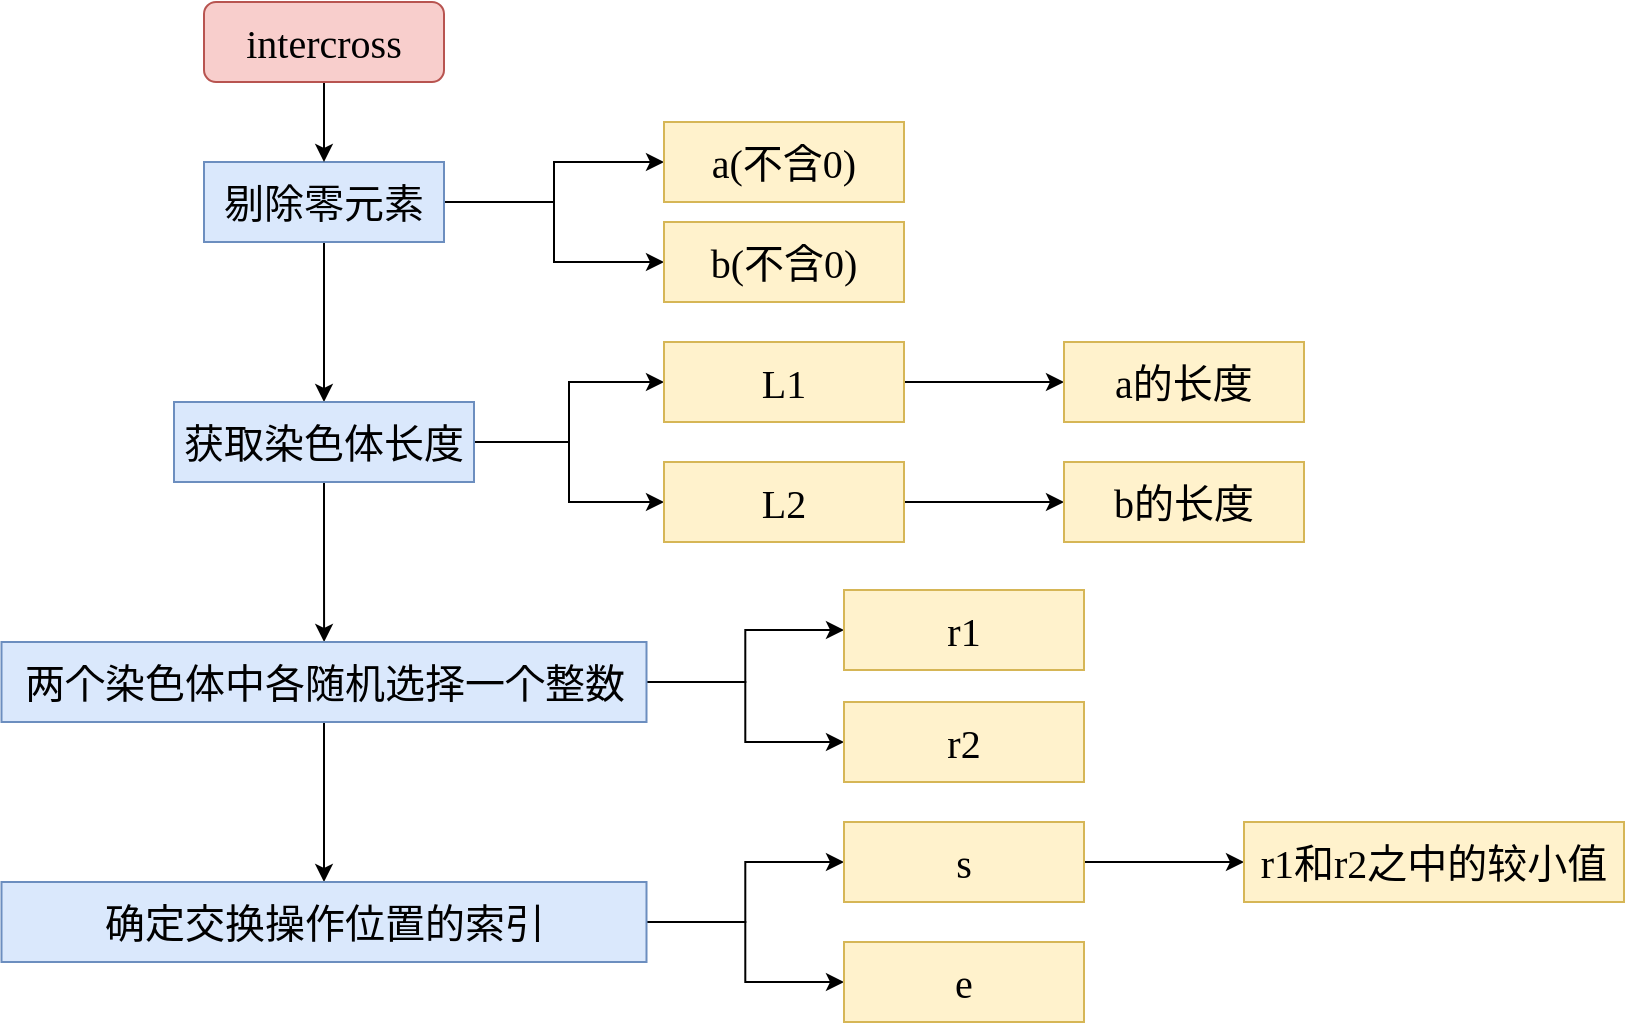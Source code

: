 <mxfile version="21.6.8" type="device">
  <diagram name="第 1 页" id="9cBUYSAttYRRXvJpk8ER">
    <mxGraphModel dx="1026" dy="693" grid="1" gridSize="10" guides="1" tooltips="1" connect="1" arrows="1" fold="1" page="1" pageScale="1" pageWidth="1169" pageHeight="827" math="0" shadow="0">
      <root>
        <mxCell id="0" />
        <mxCell id="1" parent="0" />
        <mxCell id="U4N6-Sh1cff6CTAQeuGK-8" style="edgeStyle=orthogonalEdgeStyle;rounded=0;orthogonalLoop=1;jettySize=auto;html=1;exitX=1;exitY=0.5;exitDx=0;exitDy=0;" edge="1" parent="1" source="U4N6-Sh1cff6CTAQeuGK-1" target="U4N6-Sh1cff6CTAQeuGK-6">
          <mxGeometry relative="1" as="geometry" />
        </mxCell>
        <mxCell id="U4N6-Sh1cff6CTAQeuGK-9" style="edgeStyle=orthogonalEdgeStyle;rounded=0;orthogonalLoop=1;jettySize=auto;html=1;exitX=1;exitY=0.5;exitDx=0;exitDy=0;entryX=0;entryY=0.5;entryDx=0;entryDy=0;" edge="1" parent="1" source="U4N6-Sh1cff6CTAQeuGK-1" target="U4N6-Sh1cff6CTAQeuGK-7">
          <mxGeometry relative="1" as="geometry" />
        </mxCell>
        <mxCell id="U4N6-Sh1cff6CTAQeuGK-11" style="edgeStyle=orthogonalEdgeStyle;rounded=0;orthogonalLoop=1;jettySize=auto;html=1;exitX=0.5;exitY=1;exitDx=0;exitDy=0;entryX=0.5;entryY=0;entryDx=0;entryDy=0;" edge="1" parent="1" source="U4N6-Sh1cff6CTAQeuGK-1" target="U4N6-Sh1cff6CTAQeuGK-10">
          <mxGeometry relative="1" as="geometry" />
        </mxCell>
        <mxCell id="U4N6-Sh1cff6CTAQeuGK-1" value="&lt;font style=&quot;font-size: 20px;&quot; face=&quot;楷体-简&quot;&gt;剔除零元素&lt;/font&gt;" style="rounded=0;whiteSpace=wrap;html=1;fillColor=#dae8fc;strokeColor=#6c8ebf;" vertex="1" parent="1">
          <mxGeometry x="240" y="160" width="120" height="40" as="geometry" />
        </mxCell>
        <mxCell id="U4N6-Sh1cff6CTAQeuGK-5" style="edgeStyle=orthogonalEdgeStyle;rounded=0;orthogonalLoop=1;jettySize=auto;html=1;exitX=0.5;exitY=1;exitDx=0;exitDy=0;" edge="1" parent="1" source="U4N6-Sh1cff6CTAQeuGK-2" target="U4N6-Sh1cff6CTAQeuGK-1">
          <mxGeometry relative="1" as="geometry" />
        </mxCell>
        <mxCell id="U4N6-Sh1cff6CTAQeuGK-2" value="&lt;font size=&quot;1&quot; face=&quot;Times New Roman&quot;&gt;&lt;span style=&quot;font-size: 20px;&quot;&gt;intercross&lt;/span&gt;&lt;/font&gt;" style="rounded=1;whiteSpace=wrap;html=1;fontStyle=0;fillColor=#f8cecc;strokeColor=#b85450;" vertex="1" parent="1">
          <mxGeometry x="240" y="80" width="120" height="40" as="geometry" />
        </mxCell>
        <mxCell id="U4N6-Sh1cff6CTAQeuGK-6" value="&lt;font style=&quot;font-size: 20px;&quot; face=&quot;楷体-简&quot;&gt;a(不含0)&lt;/font&gt;" style="rounded=0;whiteSpace=wrap;html=1;fillColor=#fff2cc;strokeColor=#d6b656;" vertex="1" parent="1">
          <mxGeometry x="470" y="140" width="120" height="40" as="geometry" />
        </mxCell>
        <mxCell id="U4N6-Sh1cff6CTAQeuGK-7" value="&lt;font style=&quot;font-size: 20px;&quot; face=&quot;楷体-简&quot;&gt;b(不含0)&lt;/font&gt;" style="rounded=0;whiteSpace=wrap;html=1;fillColor=#fff2cc;strokeColor=#d6b656;" vertex="1" parent="1">
          <mxGeometry x="470" y="190" width="120" height="40" as="geometry" />
        </mxCell>
        <mxCell id="U4N6-Sh1cff6CTAQeuGK-14" style="edgeStyle=orthogonalEdgeStyle;rounded=0;orthogonalLoop=1;jettySize=auto;html=1;exitX=1;exitY=0.5;exitDx=0;exitDy=0;" edge="1" parent="1" source="U4N6-Sh1cff6CTAQeuGK-10" target="U4N6-Sh1cff6CTAQeuGK-12">
          <mxGeometry relative="1" as="geometry" />
        </mxCell>
        <mxCell id="U4N6-Sh1cff6CTAQeuGK-15" style="edgeStyle=orthogonalEdgeStyle;rounded=0;orthogonalLoop=1;jettySize=auto;html=1;exitX=1;exitY=0.5;exitDx=0;exitDy=0;entryX=0;entryY=0.5;entryDx=0;entryDy=0;" edge="1" parent="1" source="U4N6-Sh1cff6CTAQeuGK-10" target="U4N6-Sh1cff6CTAQeuGK-13">
          <mxGeometry relative="1" as="geometry" />
        </mxCell>
        <mxCell id="U4N6-Sh1cff6CTAQeuGK-21" value="" style="edgeStyle=orthogonalEdgeStyle;rounded=0;orthogonalLoop=1;jettySize=auto;html=1;" edge="1" parent="1" source="U4N6-Sh1cff6CTAQeuGK-10" target="U4N6-Sh1cff6CTAQeuGK-20">
          <mxGeometry relative="1" as="geometry" />
        </mxCell>
        <mxCell id="U4N6-Sh1cff6CTAQeuGK-10" value="&lt;font style=&quot;font-size: 20px;&quot; face=&quot;楷体-简&quot;&gt;获取染色体长度&lt;/font&gt;" style="rounded=0;whiteSpace=wrap;html=1;fillColor=#dae8fc;strokeColor=#6c8ebf;" vertex="1" parent="1">
          <mxGeometry x="225" y="280" width="150" height="40" as="geometry" />
        </mxCell>
        <mxCell id="U4N6-Sh1cff6CTAQeuGK-17" value="" style="edgeStyle=orthogonalEdgeStyle;rounded=0;orthogonalLoop=1;jettySize=auto;html=1;" edge="1" parent="1" source="U4N6-Sh1cff6CTAQeuGK-12" target="U4N6-Sh1cff6CTAQeuGK-16">
          <mxGeometry relative="1" as="geometry" />
        </mxCell>
        <mxCell id="U4N6-Sh1cff6CTAQeuGK-12" value="&lt;font style=&quot;font-size: 20px;&quot; face=&quot;楷体-简&quot;&gt;L1&lt;/font&gt;" style="rounded=0;whiteSpace=wrap;html=1;fillColor=#fff2cc;strokeColor=#d6b656;" vertex="1" parent="1">
          <mxGeometry x="470" y="250" width="120" height="40" as="geometry" />
        </mxCell>
        <mxCell id="U4N6-Sh1cff6CTAQeuGK-19" value="" style="edgeStyle=orthogonalEdgeStyle;rounded=0;orthogonalLoop=1;jettySize=auto;html=1;" edge="1" parent="1" source="U4N6-Sh1cff6CTAQeuGK-13" target="U4N6-Sh1cff6CTAQeuGK-18">
          <mxGeometry relative="1" as="geometry" />
        </mxCell>
        <mxCell id="U4N6-Sh1cff6CTAQeuGK-13" value="&lt;font style=&quot;font-size: 20px;&quot; face=&quot;楷体-简&quot;&gt;L2&lt;/font&gt;" style="rounded=0;whiteSpace=wrap;html=1;fillColor=#fff2cc;strokeColor=#d6b656;" vertex="1" parent="1">
          <mxGeometry x="470" y="310" width="120" height="40" as="geometry" />
        </mxCell>
        <mxCell id="U4N6-Sh1cff6CTAQeuGK-16" value="&lt;font face=&quot;楷体-简&quot;&gt;&lt;span style=&quot;font-size: 20px;&quot;&gt;a的长度&lt;/span&gt;&lt;/font&gt;" style="rounded=0;whiteSpace=wrap;html=1;fillColor=#fff2cc;strokeColor=#d6b656;" vertex="1" parent="1">
          <mxGeometry x="670" y="250" width="120" height="40" as="geometry" />
        </mxCell>
        <mxCell id="U4N6-Sh1cff6CTAQeuGK-18" value="&lt;font style=&quot;font-size: 20px;&quot; face=&quot;楷体-简&quot;&gt;b的长度&lt;/font&gt;" style="rounded=0;whiteSpace=wrap;html=1;fillColor=#fff2cc;strokeColor=#d6b656;" vertex="1" parent="1">
          <mxGeometry x="670" y="310" width="120" height="40" as="geometry" />
        </mxCell>
        <mxCell id="U4N6-Sh1cff6CTAQeuGK-24" style="edgeStyle=orthogonalEdgeStyle;rounded=0;orthogonalLoop=1;jettySize=auto;html=1;exitX=1;exitY=0.5;exitDx=0;exitDy=0;" edge="1" parent="1" source="U4N6-Sh1cff6CTAQeuGK-20" target="U4N6-Sh1cff6CTAQeuGK-22">
          <mxGeometry relative="1" as="geometry" />
        </mxCell>
        <mxCell id="U4N6-Sh1cff6CTAQeuGK-25" style="edgeStyle=orthogonalEdgeStyle;rounded=0;orthogonalLoop=1;jettySize=auto;html=1;exitX=1;exitY=0.5;exitDx=0;exitDy=0;entryX=0;entryY=0.5;entryDx=0;entryDy=0;" edge="1" parent="1" source="U4N6-Sh1cff6CTAQeuGK-20" target="U4N6-Sh1cff6CTAQeuGK-23">
          <mxGeometry relative="1" as="geometry" />
        </mxCell>
        <mxCell id="U4N6-Sh1cff6CTAQeuGK-27" value="" style="edgeStyle=orthogonalEdgeStyle;rounded=0;orthogonalLoop=1;jettySize=auto;html=1;" edge="1" parent="1" source="U4N6-Sh1cff6CTAQeuGK-20" target="U4N6-Sh1cff6CTAQeuGK-26">
          <mxGeometry relative="1" as="geometry" />
        </mxCell>
        <mxCell id="U4N6-Sh1cff6CTAQeuGK-20" value="&lt;font style=&quot;font-size: 20px;&quot; face=&quot;楷体-简&quot;&gt;两个染色体中各随机选择一个整数&lt;/font&gt;" style="rounded=0;whiteSpace=wrap;html=1;fillColor=#dae8fc;strokeColor=#6c8ebf;" vertex="1" parent="1">
          <mxGeometry x="138.75" y="400" width="322.5" height="40" as="geometry" />
        </mxCell>
        <mxCell id="U4N6-Sh1cff6CTAQeuGK-22" value="&lt;font style=&quot;font-size: 20px;&quot; face=&quot;楷体-简&quot;&gt;r1&lt;/font&gt;" style="rounded=0;whiteSpace=wrap;html=1;fillColor=#fff2cc;strokeColor=#d6b656;" vertex="1" parent="1">
          <mxGeometry x="560" y="374" width="120" height="40" as="geometry" />
        </mxCell>
        <mxCell id="U4N6-Sh1cff6CTAQeuGK-23" value="&lt;font style=&quot;font-size: 20px;&quot; face=&quot;楷体-简&quot;&gt;r2&lt;/font&gt;" style="rounded=0;whiteSpace=wrap;html=1;fillColor=#fff2cc;strokeColor=#d6b656;" vertex="1" parent="1">
          <mxGeometry x="560" y="430" width="120" height="40" as="geometry" />
        </mxCell>
        <mxCell id="U4N6-Sh1cff6CTAQeuGK-30" style="edgeStyle=orthogonalEdgeStyle;rounded=0;orthogonalLoop=1;jettySize=auto;html=1;exitX=1;exitY=0.5;exitDx=0;exitDy=0;" edge="1" parent="1" source="U4N6-Sh1cff6CTAQeuGK-26" target="U4N6-Sh1cff6CTAQeuGK-28">
          <mxGeometry relative="1" as="geometry" />
        </mxCell>
        <mxCell id="U4N6-Sh1cff6CTAQeuGK-31" style="edgeStyle=orthogonalEdgeStyle;rounded=0;orthogonalLoop=1;jettySize=auto;html=1;exitX=1;exitY=0.5;exitDx=0;exitDy=0;" edge="1" parent="1" source="U4N6-Sh1cff6CTAQeuGK-26" target="U4N6-Sh1cff6CTAQeuGK-29">
          <mxGeometry relative="1" as="geometry" />
        </mxCell>
        <mxCell id="U4N6-Sh1cff6CTAQeuGK-26" value="&lt;font style=&quot;font-size: 20px;&quot; face=&quot;楷体-简&quot;&gt;确定交换操作位置的索引&lt;/font&gt;" style="rounded=0;whiteSpace=wrap;html=1;fillColor=#dae8fc;strokeColor=#6c8ebf;" vertex="1" parent="1">
          <mxGeometry x="138.75" y="520" width="322.5" height="40" as="geometry" />
        </mxCell>
        <mxCell id="U4N6-Sh1cff6CTAQeuGK-33" value="" style="edgeStyle=orthogonalEdgeStyle;rounded=0;orthogonalLoop=1;jettySize=auto;html=1;" edge="1" parent="1" source="U4N6-Sh1cff6CTAQeuGK-28" target="U4N6-Sh1cff6CTAQeuGK-32">
          <mxGeometry relative="1" as="geometry" />
        </mxCell>
        <mxCell id="U4N6-Sh1cff6CTAQeuGK-28" value="&lt;font style=&quot;font-size: 20px;&quot; face=&quot;楷体-简&quot;&gt;s&lt;/font&gt;" style="rounded=0;whiteSpace=wrap;html=1;fillColor=#fff2cc;strokeColor=#d6b656;" vertex="1" parent="1">
          <mxGeometry x="560" y="490" width="120" height="40" as="geometry" />
        </mxCell>
        <mxCell id="U4N6-Sh1cff6CTAQeuGK-29" value="&lt;font style=&quot;font-size: 20px;&quot; face=&quot;楷体-简&quot;&gt;e&lt;/font&gt;" style="rounded=0;whiteSpace=wrap;html=1;fillColor=#fff2cc;strokeColor=#d6b656;" vertex="1" parent="1">
          <mxGeometry x="560" y="550" width="120" height="40" as="geometry" />
        </mxCell>
        <mxCell id="U4N6-Sh1cff6CTAQeuGK-32" value="&lt;font face=&quot;楷体-简&quot;&gt;&lt;span style=&quot;font-size: 20px;&quot;&gt;r1和r2之中的较小值&lt;/span&gt;&lt;/font&gt;" style="rounded=0;whiteSpace=wrap;html=1;fillColor=#fff2cc;strokeColor=#d6b656;" vertex="1" parent="1">
          <mxGeometry x="760" y="490" width="190" height="40" as="geometry" />
        </mxCell>
      </root>
    </mxGraphModel>
  </diagram>
</mxfile>
